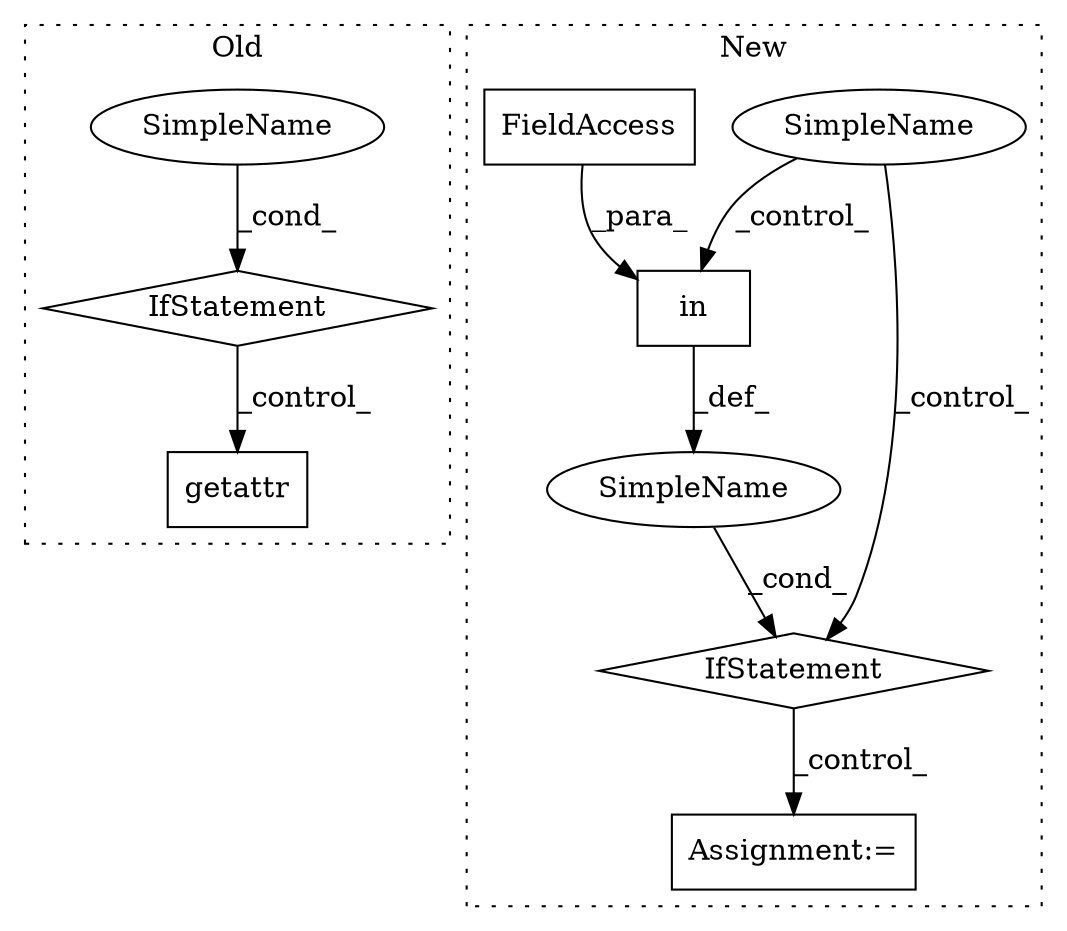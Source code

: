 digraph G {
subgraph cluster0 {
1 [label="getattr" a="32" s="30260,30289" l="8,1" shape="box"];
8 [label="IfStatement" a="25" s="30160,30166" l="4,2" shape="diamond"];
9 [label="SimpleName" a="42" s="30164" l="2" shape="ellipse"];
label = "Old";
style="dotted";
}
subgraph cluster1 {
2 [label="in" a="105" s="30195" l="70" shape="box"];
3 [label="IfStatement" a="25" s="30183,30265" l="12,2" shape="diamond"];
4 [label="Assignment:=" a="7" s="30281" l="1" shape="box"];
5 [label="SimpleName" a="42" s="" l="" shape="ellipse"];
6 [label="SimpleName" a="42" s="" l="" shape="ellipse"];
7 [label="FieldAccess" a="22" s="30209" l="56" shape="box"];
label = "New";
style="dotted";
}
2 -> 5 [label="_def_"];
3 -> 4 [label="_control_"];
5 -> 3 [label="_cond_"];
6 -> 2 [label="_control_"];
6 -> 3 [label="_control_"];
7 -> 2 [label="_para_"];
8 -> 1 [label="_control_"];
9 -> 8 [label="_cond_"];
}